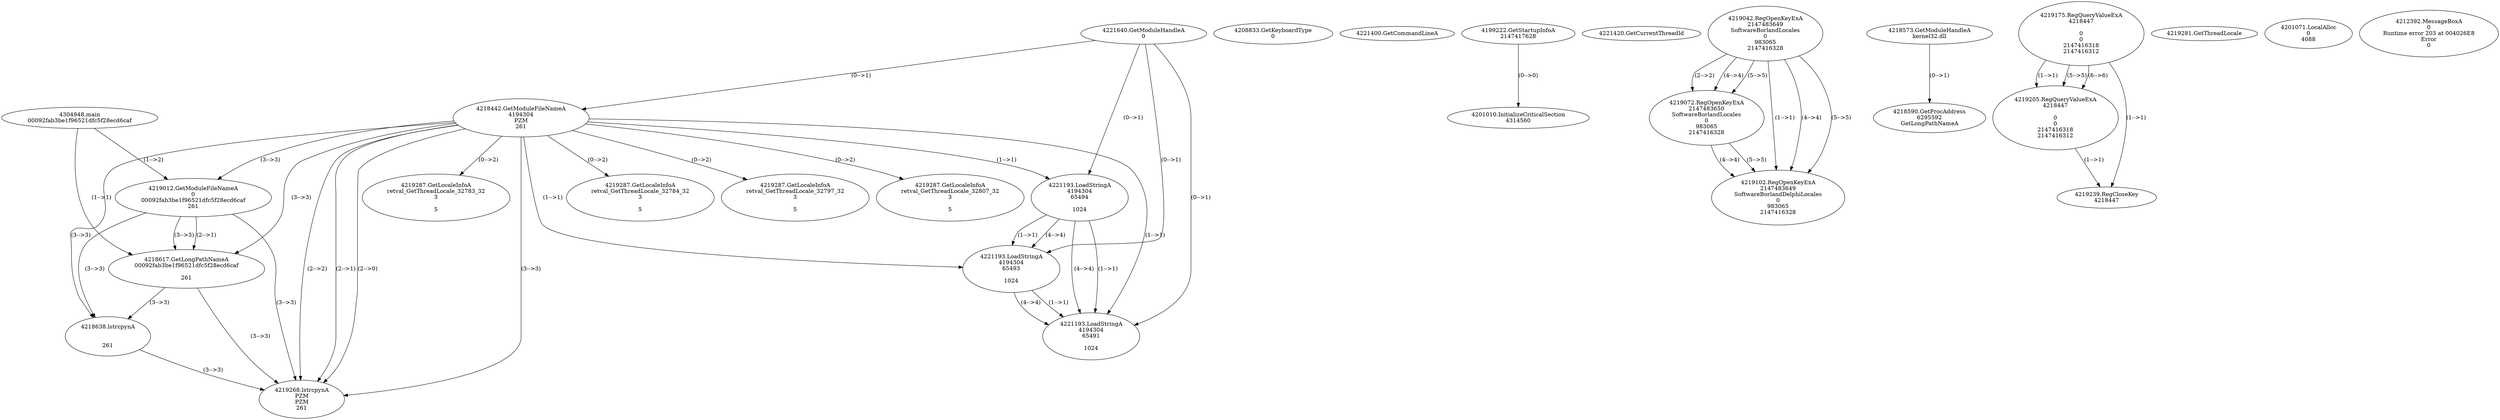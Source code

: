 // Global SCDG with merge call
digraph {
	0 [label="4304948.main
00092fab3be1f96521dfc5f28ecd6caf"]
	1 [label="4221640.GetModuleHandleA
0"]
	2 [label="4208833.GetKeyboardType
0"]
	3 [label="4221400.GetCommandLineA
"]
	4 [label="4199222.GetStartupInfoA
2147417628"]
	5 [label="4221420.GetCurrentThreadId
"]
	6 [label="4218442.GetModuleFileNameA
4194304
PZM
261"]
	1 -> 6 [label="(0-->1)"]
	7 [label="4219012.GetModuleFileNameA
0
00092fab3be1f96521dfc5f28ecd6caf
261"]
	0 -> 7 [label="(1-->2)"]
	6 -> 7 [label="(3-->3)"]
	8 [label="4219042.RegOpenKeyExA
2147483649
Software\Borland\Locales
0
983065
2147416328"]
	9 [label="4218573.GetModuleHandleA
kernel32.dll"]
	10 [label="4218590.GetProcAddress
6295592
GetLongPathNameA"]
	9 -> 10 [label="(0-->1)"]
	11 [label="4218617.GetLongPathNameA
00092fab3be1f96521dfc5f28ecd6caf

261"]
	0 -> 11 [label="(1-->1)"]
	7 -> 11 [label="(2-->1)"]
	6 -> 11 [label="(3-->3)"]
	7 -> 11 [label="(3-->3)"]
	12 [label="4218638.lstrcpynA


261"]
	6 -> 12 [label="(3-->3)"]
	7 -> 12 [label="(3-->3)"]
	11 -> 12 [label="(3-->3)"]
	13 [label="4219175.RegQueryValueExA
4218447

0
0
2147416318
2147416312"]
	14 [label="4219205.RegQueryValueExA
4218447

0
0
2147416318
2147416312"]
	13 -> 14 [label="(1-->1)"]
	13 -> 14 [label="(5-->5)"]
	13 -> 14 [label="(6-->6)"]
	15 [label="4219239.RegCloseKey
4218447"]
	13 -> 15 [label="(1-->1)"]
	14 -> 15 [label="(1-->1)"]
	16 [label="4219268.lstrcpynA
PZM
PZM
261"]
	6 -> 16 [label="(2-->1)"]
	6 -> 16 [label="(2-->2)"]
	6 -> 16 [label="(3-->3)"]
	7 -> 16 [label="(3-->3)"]
	11 -> 16 [label="(3-->3)"]
	12 -> 16 [label="(3-->3)"]
	6 -> 16 [label="(2-->0)"]
	17 [label="4219281.GetThreadLocale
"]
	18 [label="4219287.GetLocaleInfoA
retval_GetThreadLocale_32807_32
3

5"]
	6 -> 18 [label="(0-->2)"]
	19 [label="4221193.LoadStringA
4194304
65494

1024"]
	1 -> 19 [label="(0-->1)"]
	6 -> 19 [label="(1-->1)"]
	20 [label="4201010.InitializeCriticalSection
4314560"]
	4 -> 20 [label="(0-->0)"]
	21 [label="4201071.LocalAlloc
0
4088"]
	22 [label="4212392.MessageBoxA
0
Runtime error 203 at 004026E8
Error
0"]
	23 [label="4219287.GetLocaleInfoA
retval_GetThreadLocale_32783_32
3

5"]
	6 -> 23 [label="(0-->2)"]
	24 [label="4221193.LoadStringA
4194304
65493

1024"]
	1 -> 24 [label="(0-->1)"]
	6 -> 24 [label="(1-->1)"]
	19 -> 24 [label="(1-->1)"]
	19 -> 24 [label="(4-->4)"]
	25 [label="4219072.RegOpenKeyExA
2147483650
Software\Borland\Locales
0
983065
2147416328"]
	8 -> 25 [label="(2-->2)"]
	8 -> 25 [label="(4-->4)"]
	8 -> 25 [label="(5-->5)"]
	26 [label="4219102.RegOpenKeyExA
2147483649
Software\Borland\Delphi\Locales
0
983065
2147416328"]
	8 -> 26 [label="(1-->1)"]
	8 -> 26 [label="(4-->4)"]
	25 -> 26 [label="(4-->4)"]
	8 -> 26 [label="(5-->5)"]
	25 -> 26 [label="(5-->5)"]
	27 [label="4219287.GetLocaleInfoA
retval_GetThreadLocale_32784_32
3

5"]
	6 -> 27 [label="(0-->2)"]
	28 [label="4219287.GetLocaleInfoA
retval_GetThreadLocale_32797_32
3

5"]
	6 -> 28 [label="(0-->2)"]
	29 [label="4221193.LoadStringA
4194304
65491

1024"]
	1 -> 29 [label="(0-->1)"]
	6 -> 29 [label="(1-->1)"]
	19 -> 29 [label="(1-->1)"]
	24 -> 29 [label="(1-->1)"]
	19 -> 29 [label="(4-->4)"]
	24 -> 29 [label="(4-->4)"]
}
